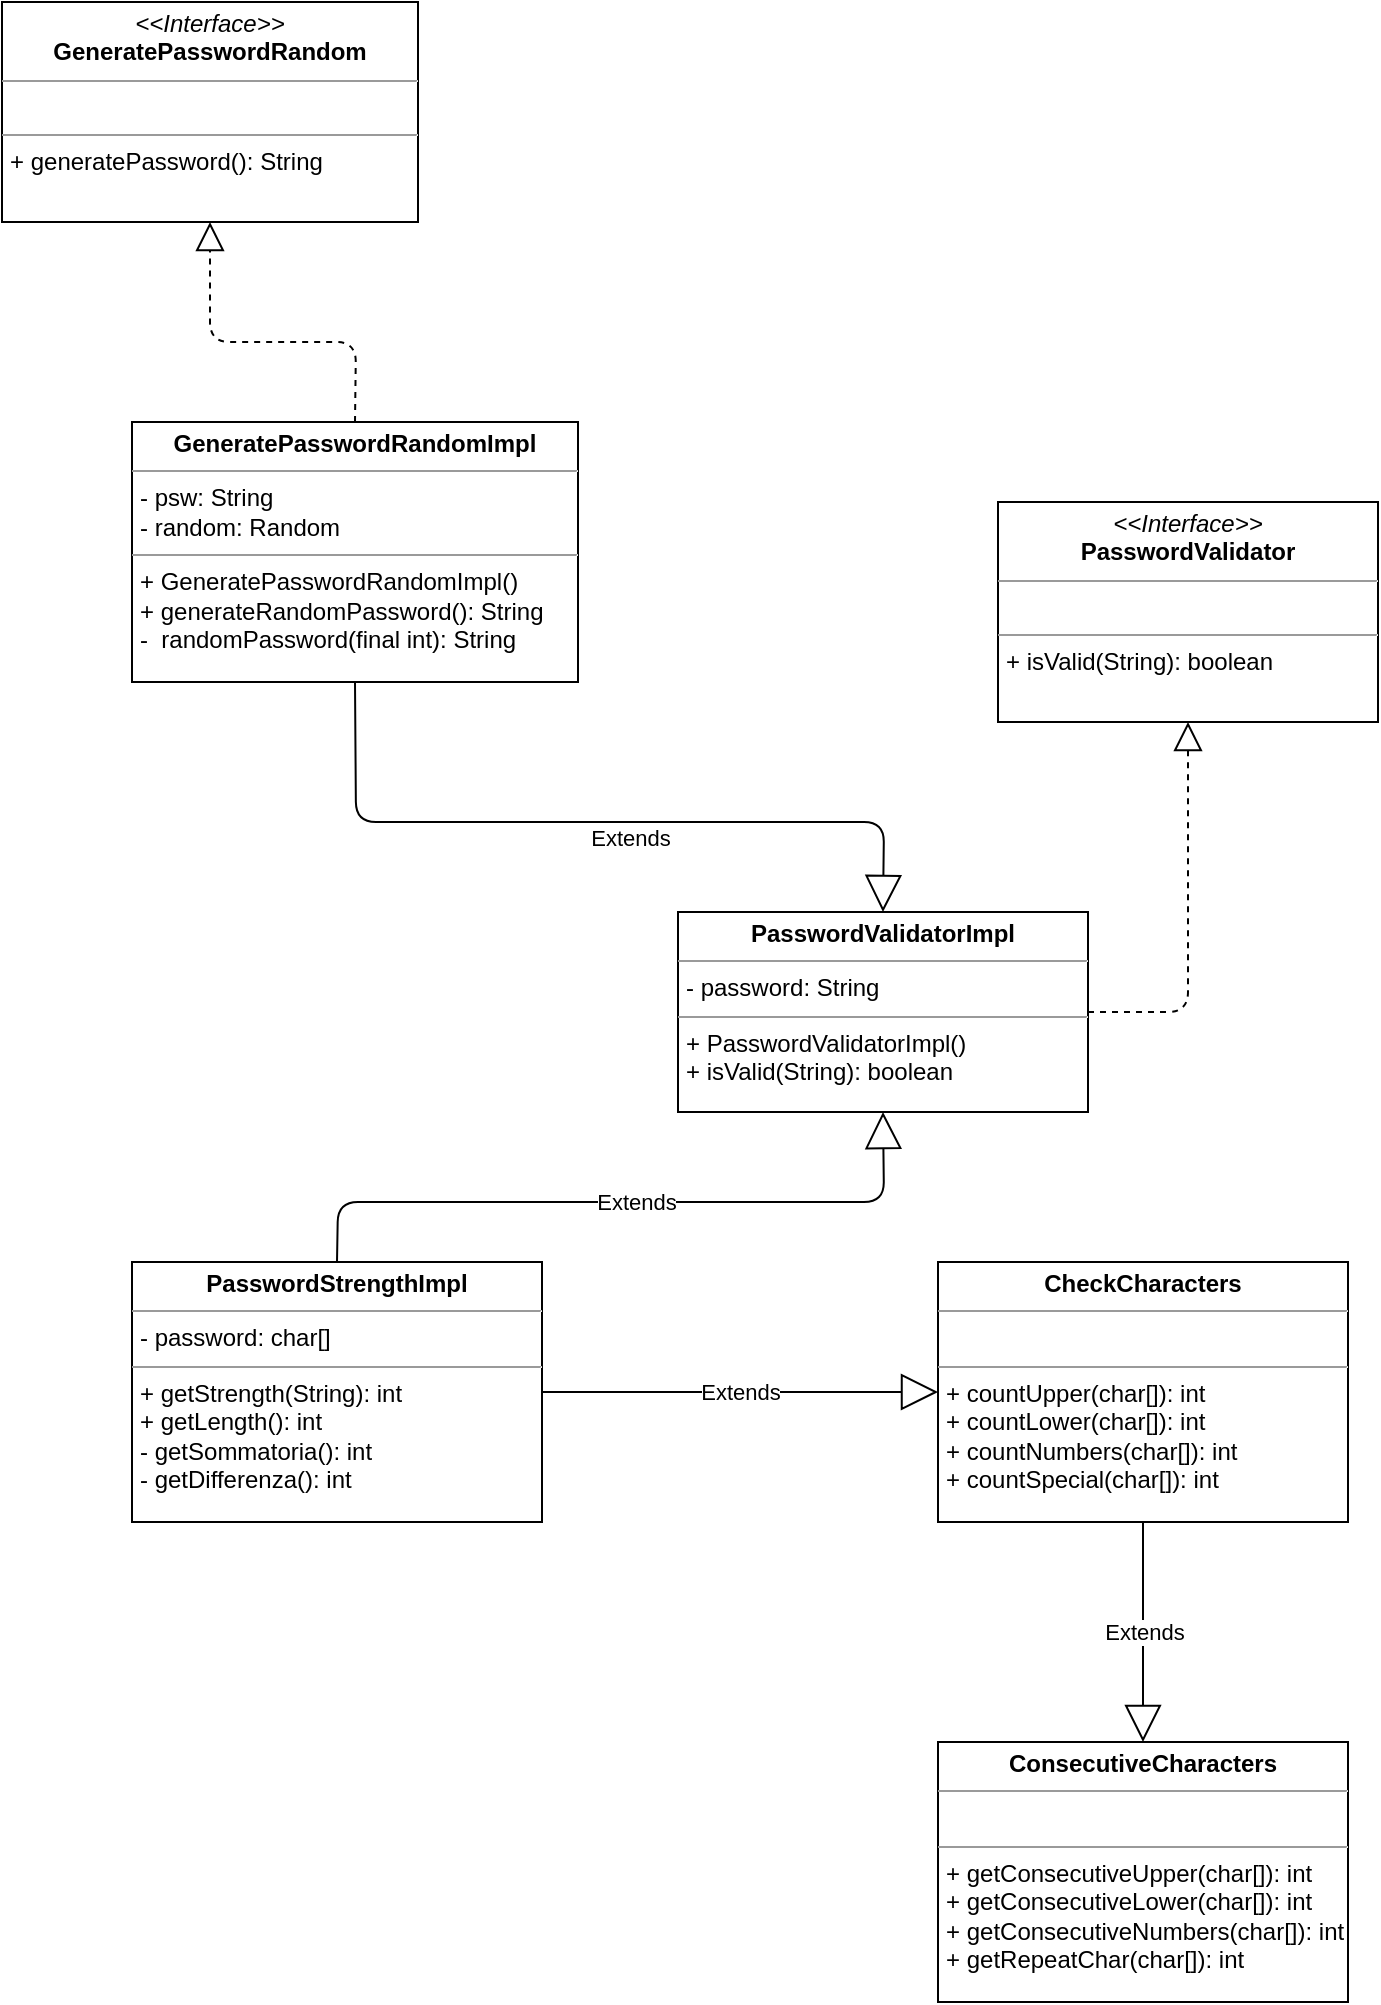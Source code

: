 <mxfile version="13.6.2" type="device"><diagram id="_JD-FH033xgPWwU6CR9d" name="Page-1"><mxGraphModel dx="1264" dy="592" grid="1" gridSize="10" guides="1" tooltips="1" connect="1" arrows="1" fold="1" page="1" pageScale="1" pageWidth="827" pageHeight="1169" math="0" shadow="0"><root><mxCell id="0"/><mxCell id="1" parent="0"/><mxCell id="QW7dKfRmj2_cYTyXwFwp-13" value="&lt;p style=&quot;margin: 0px ; margin-top: 4px ; text-align: center&quot;&gt;&lt;i&gt;&amp;lt;&amp;lt;Interface&amp;gt;&amp;gt;&lt;/i&gt;&lt;br&gt;&lt;b&gt;PasswordValidator&lt;/b&gt;&lt;/p&gt;&lt;hr size=&quot;1&quot;&gt;&lt;p style=&quot;margin: 0px ; margin-left: 4px&quot;&gt;&lt;br&gt;&lt;/p&gt;&lt;hr size=&quot;1&quot;&gt;&lt;p style=&quot;margin: 0px ; margin-left: 4px&quot;&gt;+ isValid(String): boolean&lt;br&gt;&lt;/p&gt;" style="verticalAlign=top;align=left;overflow=fill;fontSize=12;fontFamily=Helvetica;html=1;" parent="1" vertex="1"><mxGeometry x="550" y="280" width="190" height="110" as="geometry"/></mxCell><mxCell id="QW7dKfRmj2_cYTyXwFwp-31" value="&lt;p style=&quot;margin: 0px ; margin-top: 4px ; text-align: center&quot;&gt;&lt;b&gt;PasswordStrengthImpl&lt;/b&gt;&lt;/p&gt;&lt;hr size=&quot;1&quot;&gt;&lt;p style=&quot;margin: 0px ; margin-left: 4px&quot;&gt;- password: char[]&lt;/p&gt;&lt;hr size=&quot;1&quot;&gt;&lt;p style=&quot;margin: 0px 0px 0px 4px&quot;&gt;+ getStrength(String): int&lt;/p&gt;&lt;p style=&quot;margin: 0px 0px 0px 4px&quot;&gt;+ getLength(): int&lt;/p&gt;&lt;p style=&quot;margin: 0px 0px 0px 4px&quot;&gt;- getSommatoria(): int&lt;/p&gt;&lt;p style=&quot;margin: 0px 0px 0px 4px&quot;&gt;- getDifferenza(): int&lt;/p&gt;&lt;p style=&quot;margin: 0px 0px 0px 4px&quot;&gt;&lt;br&gt;&lt;/p&gt;" style="verticalAlign=top;align=left;overflow=fill;fontSize=12;fontFamily=Helvetica;html=1;" parent="1" vertex="1"><mxGeometry x="117" y="660" width="205" height="130" as="geometry"/></mxCell><mxCell id="QW7dKfRmj2_cYTyXwFwp-35" value="&lt;p style=&quot;margin: 0px ; margin-top: 4px ; text-align: center&quot;&gt;&lt;b&gt;PasswordValidatorImpl&lt;/b&gt;&lt;/p&gt;&lt;hr size=&quot;1&quot;&gt;&lt;p style=&quot;margin: 0px ; margin-left: 4px&quot;&gt;- password: String&lt;/p&gt;&lt;hr size=&quot;1&quot;&gt;&lt;p style=&quot;margin: 0px 0px 0px 4px&quot;&gt;+ PasswordValidatorImpl()&lt;/p&gt;&lt;p style=&quot;margin: 0px 0px 0px 4px&quot;&gt;+ isValid(String): boolean&lt;/p&gt;" style="verticalAlign=top;align=left;overflow=fill;fontSize=12;fontFamily=Helvetica;html=1;" parent="1" vertex="1"><mxGeometry x="390" y="485" width="205" height="100" as="geometry"/></mxCell><mxCell id="w3O1KwFwnRfPbqmQ_3HT-2" value="&lt;p style=&quot;margin: 0px ; margin-top: 4px ; text-align: center&quot;&gt;&lt;i&gt;&amp;lt;&amp;lt;Interface&amp;gt;&amp;gt;&lt;/i&gt;&lt;br&gt;&lt;b&gt;GeneratePasswordRandom&lt;/b&gt;&lt;/p&gt;&lt;hr size=&quot;1&quot;&gt;&lt;p style=&quot;margin: 0px ; margin-left: 4px&quot;&gt;&lt;br&gt;&lt;/p&gt;&lt;hr size=&quot;1&quot;&gt;&lt;p style=&quot;margin: 0px ; margin-left: 4px&quot;&gt;+ generatePassword(): String&lt;br&gt;&lt;/p&gt;" style="verticalAlign=top;align=left;overflow=fill;fontSize=12;fontFamily=Helvetica;html=1;" parent="1" vertex="1"><mxGeometry x="52" y="30" width="208" height="110" as="geometry"/></mxCell><mxCell id="w3O1KwFwnRfPbqmQ_3HT-10" value="&lt;p style=&quot;margin: 0px ; margin-top: 4px ; text-align: center&quot;&gt;&lt;b&gt;GeneratePasswordRandomImpl&lt;/b&gt;&lt;/p&gt;&lt;hr size=&quot;1&quot;&gt;&lt;p style=&quot;margin: 0px ; margin-left: 4px&quot;&gt;- psw: String&lt;/p&gt;&lt;p style=&quot;margin: 0px ; margin-left: 4px&quot;&gt;- random: Random&lt;/p&gt;&lt;hr size=&quot;1&quot;&gt;&lt;p style=&quot;margin: 0px 0px 0px 4px&quot;&gt;+ GeneratePasswordRandomImpl()&lt;/p&gt;&lt;p style=&quot;margin: 0px 0px 0px 4px&quot;&gt;+ generateRandomPassword(): String&lt;/p&gt;&lt;p style=&quot;margin: 0px 0px 0px 4px&quot;&gt;-&amp;nbsp; randomPassword(final int): String&lt;/p&gt;" style="verticalAlign=top;align=left;overflow=fill;fontSize=12;fontFamily=Helvetica;html=1;" parent="1" vertex="1"><mxGeometry x="117" y="240" width="223" height="130" as="geometry"/></mxCell><mxCell id="w3O1KwFwnRfPbqmQ_3HT-15" value="" style="endArrow=block;dashed=1;endFill=0;endSize=12;html=1;entryX=0.5;entryY=1;entryDx=0;entryDy=0;exitX=0.5;exitY=0;exitDx=0;exitDy=0;" parent="1" source="w3O1KwFwnRfPbqmQ_3HT-10" target="w3O1KwFwnRfPbqmQ_3HT-2" edge="1"><mxGeometry width="160" relative="1" as="geometry"><mxPoint x="90" y="190" as="sourcePoint"/><mxPoint x="320" y="190" as="targetPoint"/><Array as="points"><mxPoint x="229" y="200"/><mxPoint x="156" y="200"/></Array></mxGeometry></mxCell><mxCell id="rxs_XgM89x9WR-x9OKDE-1" value="Extends" style="endArrow=block;endSize=16;endFill=0;html=1;entryX=0.5;entryY=0;entryDx=0;entryDy=0;exitX=0.5;exitY=1;exitDx=0;exitDy=0;" parent="1" source="w3O1KwFwnRfPbqmQ_3HT-10" target="QW7dKfRmj2_cYTyXwFwp-35" edge="1"><mxGeometry x="0.095" y="-8" width="160" relative="1" as="geometry"><mxPoint x="483" y="390" as="sourcePoint"/><mxPoint x="130" y="420" as="targetPoint"/><Array as="points"><mxPoint x="229" y="440"/><mxPoint x="493" y="440"/></Array><mxPoint as="offset"/></mxGeometry></mxCell><mxCell id="rxs_XgM89x9WR-x9OKDE-2" value="Extends" style="endArrow=block;endSize=16;endFill=0;html=1;exitX=0.5;exitY=0;exitDx=0;exitDy=0;entryX=0.5;entryY=1;entryDx=0;entryDy=0;" parent="1" source="QW7dKfRmj2_cYTyXwFwp-31" target="QW7dKfRmj2_cYTyXwFwp-35" edge="1"><mxGeometry x="0.028" width="160" relative="1" as="geometry"><mxPoint x="470" y="620" as="sourcePoint"/><mxPoint x="160" y="620" as="targetPoint"/><Array as="points"><mxPoint x="220" y="630"/><mxPoint x="493" y="630"/></Array><mxPoint as="offset"/></mxGeometry></mxCell><mxCell id="rxs_XgM89x9WR-x9OKDE-3" value="" style="endArrow=block;dashed=1;endFill=0;endSize=12;html=1;exitX=1;exitY=0.5;exitDx=0;exitDy=0;entryX=0.5;entryY=1;entryDx=0;entryDy=0;" parent="1" source="QW7dKfRmj2_cYTyXwFwp-35" target="QW7dKfRmj2_cYTyXwFwp-13" edge="1"><mxGeometry width="160" relative="1" as="geometry"><mxPoint x="330" y="510" as="sourcePoint"/><mxPoint x="720" y="535" as="targetPoint"/><Array as="points"><mxPoint x="645" y="535"/></Array></mxGeometry></mxCell><mxCell id="oGV1gwDIyvo_j3D4qFsc-1" value="&lt;p style=&quot;margin: 0px ; margin-top: 4px ; text-align: center&quot;&gt;&lt;b&gt;CheckCharacters&lt;/b&gt;&lt;/p&gt;&lt;hr size=&quot;1&quot;&gt;&lt;p style=&quot;margin: 0px ; margin-left: 4px&quot;&gt;&lt;br&gt;&lt;/p&gt;&lt;hr size=&quot;1&quot;&gt;&lt;p style=&quot;margin: 0px 0px 0px 4px&quot;&gt;+ countUpper(char[]): int&lt;/p&gt;&lt;p style=&quot;margin: 0px 0px 0px 4px&quot;&gt;+ countLower(char[]): int&lt;br&gt;&lt;/p&gt;&lt;p style=&quot;margin: 0px 0px 0px 4px&quot;&gt;+ countNumbers(char[]): int&lt;br&gt;&lt;/p&gt;&lt;p style=&quot;margin: 0px 0px 0px 4px&quot;&gt;+ countSpecial(char[]): int&lt;br&gt;&lt;/p&gt;&lt;p style=&quot;margin: 0px 0px 0px 4px&quot;&gt;&lt;br&gt;&lt;/p&gt;" style="verticalAlign=top;align=left;overflow=fill;fontSize=12;fontFamily=Helvetica;html=1;" parent="1" vertex="1"><mxGeometry x="520" y="660" width="205" height="130" as="geometry"/></mxCell><mxCell id="oGV1gwDIyvo_j3D4qFsc-2" value="&lt;p style=&quot;margin: 0px ; margin-top: 4px ; text-align: center&quot;&gt;&lt;b&gt;ConsecutiveCharacters&lt;/b&gt;&lt;/p&gt;&lt;hr size=&quot;1&quot;&gt;&lt;p style=&quot;margin: 0px ; margin-left: 4px&quot;&gt;&lt;br&gt;&lt;/p&gt;&lt;hr size=&quot;1&quot;&gt;&lt;p style=&quot;margin: 0px 0px 0px 4px&quot;&gt;+ getConsecutiveUpper(char[]): int&lt;/p&gt;&lt;p style=&quot;margin: 0px 0px 0px 4px&quot;&gt;+ getConsecutiveLower(char[]): int&lt;br&gt;&lt;/p&gt;&lt;p style=&quot;margin: 0px 0px 0px 4px&quot;&gt;+ getConsecutiveNumbers(char[]): int&lt;br&gt;&lt;/p&gt;&lt;p style=&quot;margin: 0px 0px 0px 4px&quot;&gt;+ getRepeatChar(char[]): int&lt;br&gt;&lt;/p&gt;&lt;p style=&quot;margin: 0px 0px 0px 4px&quot;&gt;&lt;br&gt;&lt;/p&gt;" style="verticalAlign=top;align=left;overflow=fill;fontSize=12;fontFamily=Helvetica;html=1;" parent="1" vertex="1"><mxGeometry x="520" y="900" width="205" height="130" as="geometry"/></mxCell><mxCell id="oGV1gwDIyvo_j3D4qFsc-4" value="Extends" style="endArrow=block;endSize=16;endFill=0;html=1;exitX=1;exitY=0.5;exitDx=0;exitDy=0;entryX=0;entryY=0.5;entryDx=0;entryDy=0;" parent="1" source="QW7dKfRmj2_cYTyXwFwp-31" target="oGV1gwDIyvo_j3D4qFsc-1" edge="1"><mxGeometry width="160" relative="1" as="geometry"><mxPoint x="460" y="780" as="sourcePoint"/><mxPoint x="430" y="810" as="targetPoint"/><Array as="points"/></mxGeometry></mxCell><mxCell id="oGV1gwDIyvo_j3D4qFsc-5" value="Extends" style="endArrow=block;endSize=16;endFill=0;html=1;exitX=0.5;exitY=1;exitDx=0;exitDy=0;entryX=0.5;entryY=0;entryDx=0;entryDy=0;" parent="1" source="oGV1gwDIyvo_j3D4qFsc-1" target="oGV1gwDIyvo_j3D4qFsc-2" edge="1"><mxGeometry width="160" relative="1" as="geometry"><mxPoint x="400" y="910" as="sourcePoint"/><mxPoint x="530" y="830" as="targetPoint"/></mxGeometry></mxCell></root></mxGraphModel></diagram></mxfile>